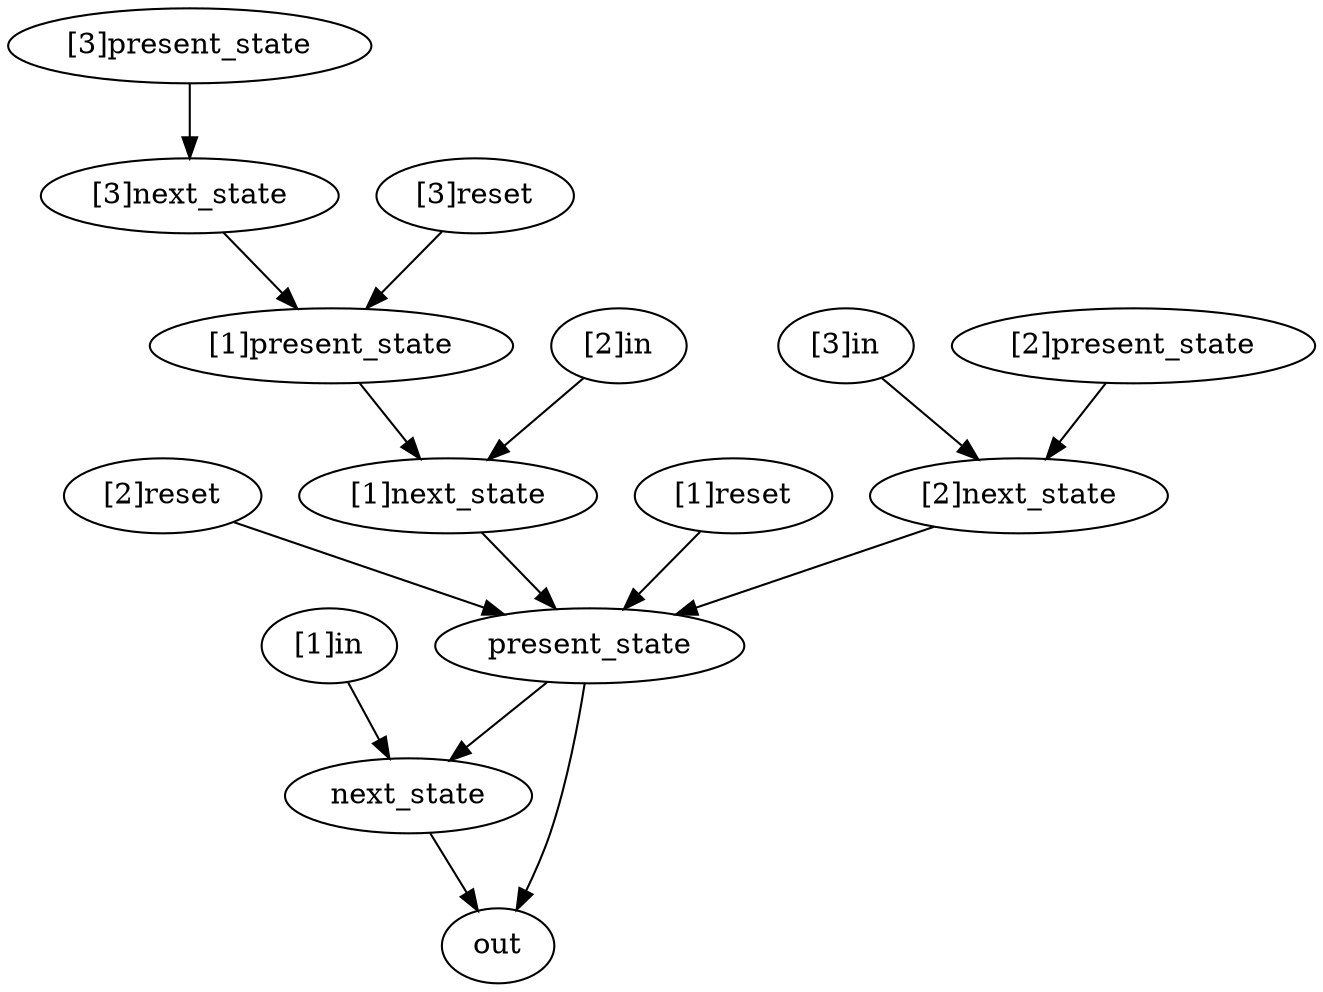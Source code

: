 strict digraph "" {
	"[2]next_state"	[complexity=6,
		importance=2.03797462879,
		rank=0.339662438131];
	present_state	[complexity=4,
		importance=1.75949373622,
		rank=0.439873434056];
	"[2]next_state" -> present_state;
	"[2]reset"	[complexity=5,
		importance=3.64135028734,
		rank=0.728270057467];
	"[2]reset" -> present_state;
	"[3]in"	[complexity=10,
		importance=4.19831207246,
		rank=0.419831207246];
	"[3]in" -> "[2]next_state";
	"[2]present_state"	[complexity=7,
		importance=6.36708857358,
		rank=0.90958408194];
	"[2]present_state" -> "[2]next_state";
	"[1]next_state"	[complexity=5,
		importance=0.755274370219,
		rank=0.151054874044];
	"[1]next_state" -> present_state;
	"[3]present_state"	[complexity=9,
		importance=8.64557075853,
		rank=0.960618973171];
	"[3]next_state"	[complexity=8,
		importance=2.79746869044,
		rank=0.349683586305];
	"[3]present_state" -> "[3]next_state";
	"[1]present_state"	[complexity=6,
		importance=2.51898779787,
		rank=0.419831299646];
	"[1]present_state" -> "[1]next_state";
	"[1]in"	[complexity=7,
		importance=1.12658218089,
		rank=0.160940311556];
	next_state	[complexity=3,
		importance=0.502109683002,
		rank=0.167369894334];
	"[1]in" -> next_state;
	"[3]next_state" -> "[1]present_state";
	"[2]in"	[complexity=9,
		importance=1.63291155533,
		rank=0.181434617259];
	"[2]in" -> "[1]next_state";
	out	[complexity=0,
		importance=0.223628790437,
		rank=0.0];
	present_state -> out;
	present_state -> next_state;
	"[1]reset"	[complexity=4,
		importance=1.0759497702,
		rank=0.26898744255];
	"[1]reset" -> present_state;
	"[3]reset"	[complexity=7,
		importance=5.16033841064,
		rank=0.73719120152];
	"[3]reset" -> "[1]present_state";
	next_state -> out;
}
